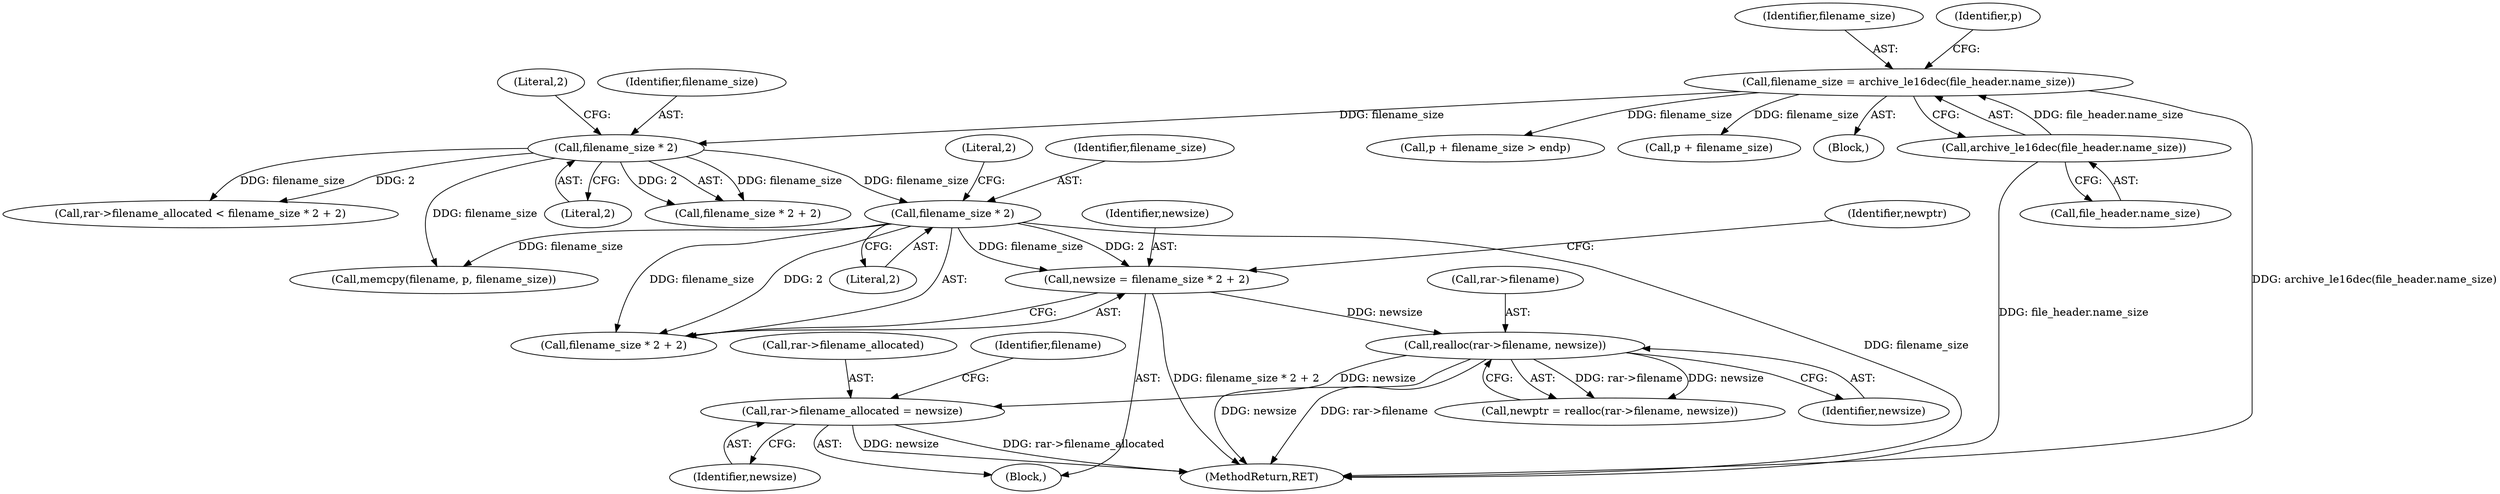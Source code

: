 digraph "0_libarchive_5562545b5562f6d12a4ef991fae158bf4ccf92b6@API" {
"1000690" [label="(Call,rar->filename_allocated = newsize)"];
"1000666" [label="(Call,realloc(rar->filename, newsize))"];
"1000657" [label="(Call,newsize = filename_size * 2 + 2)"];
"1000660" [label="(Call,filename_size * 2)"];
"1000650" [label="(Call,filename_size * 2)"];
"1000622" [label="(Call,filename_size = archive_le16dec(file_header.name_size))"];
"1000624" [label="(Call,archive_le16dec(file_header.name_size))"];
"1000629" [label="(Call,p + filename_size > endp)"];
"1000649" [label="(Call,filename_size * 2 + 2)"];
"1000694" [label="(Identifier,newsize)"];
"1000660" [label="(Call,filename_size * 2)"];
"1000653" [label="(Literal,2)"];
"1000696" [label="(Identifier,filename)"];
"1000670" [label="(Identifier,newsize)"];
"1000645" [label="(Call,rar->filename_allocated < filename_size * 2 + 2)"];
"1000651" [label="(Identifier,filename_size)"];
"1000623" [label="(Identifier,filename_size)"];
"1000663" [label="(Literal,2)"];
"1000625" [label="(Call,file_header.name_size)"];
"1000622" [label="(Call,filename_size = archive_le16dec(file_header.name_size))"];
"1000630" [label="(Call,p + filename_size)"];
"1000659" [label="(Call,filename_size * 2 + 2)"];
"1000690" [label="(Call,rar->filename_allocated = newsize)"];
"1000666" [label="(Call,realloc(rar->filename, newsize))"];
"1000658" [label="(Identifier,newsize)"];
"1000652" [label="(Literal,2)"];
"1000121" [label="(Block,)"];
"1000650" [label="(Call,filename_size * 2)"];
"1000654" [label="(Block,)"];
"1000667" [label="(Call,rar->filename)"];
"1000624" [label="(Call,archive_le16dec(file_header.name_size))"];
"1001741" [label="(MethodReturn,RET)"];
"1000661" [label="(Identifier,filename_size)"];
"1000631" [label="(Identifier,p)"];
"1000691" [label="(Call,rar->filename_allocated)"];
"1000665" [label="(Identifier,newptr)"];
"1000664" [label="(Call,newptr = realloc(rar->filename, newsize))"];
"1000657" [label="(Call,newsize = filename_size * 2 + 2)"];
"1000662" [label="(Literal,2)"];
"1000700" [label="(Call,memcpy(filename, p, filename_size))"];
"1000690" -> "1000654"  [label="AST: "];
"1000690" -> "1000694"  [label="CFG: "];
"1000691" -> "1000690"  [label="AST: "];
"1000694" -> "1000690"  [label="AST: "];
"1000696" -> "1000690"  [label="CFG: "];
"1000690" -> "1001741"  [label="DDG: newsize"];
"1000690" -> "1001741"  [label="DDG: rar->filename_allocated"];
"1000666" -> "1000690"  [label="DDG: newsize"];
"1000666" -> "1000664"  [label="AST: "];
"1000666" -> "1000670"  [label="CFG: "];
"1000667" -> "1000666"  [label="AST: "];
"1000670" -> "1000666"  [label="AST: "];
"1000664" -> "1000666"  [label="CFG: "];
"1000666" -> "1001741"  [label="DDG: newsize"];
"1000666" -> "1001741"  [label="DDG: rar->filename"];
"1000666" -> "1000664"  [label="DDG: rar->filename"];
"1000666" -> "1000664"  [label="DDG: newsize"];
"1000657" -> "1000666"  [label="DDG: newsize"];
"1000657" -> "1000654"  [label="AST: "];
"1000657" -> "1000659"  [label="CFG: "];
"1000658" -> "1000657"  [label="AST: "];
"1000659" -> "1000657"  [label="AST: "];
"1000665" -> "1000657"  [label="CFG: "];
"1000657" -> "1001741"  [label="DDG: filename_size * 2 + 2"];
"1000660" -> "1000657"  [label="DDG: filename_size"];
"1000660" -> "1000657"  [label="DDG: 2"];
"1000660" -> "1000659"  [label="AST: "];
"1000660" -> "1000662"  [label="CFG: "];
"1000661" -> "1000660"  [label="AST: "];
"1000662" -> "1000660"  [label="AST: "];
"1000663" -> "1000660"  [label="CFG: "];
"1000660" -> "1001741"  [label="DDG: filename_size"];
"1000660" -> "1000659"  [label="DDG: filename_size"];
"1000660" -> "1000659"  [label="DDG: 2"];
"1000650" -> "1000660"  [label="DDG: filename_size"];
"1000660" -> "1000700"  [label="DDG: filename_size"];
"1000650" -> "1000649"  [label="AST: "];
"1000650" -> "1000652"  [label="CFG: "];
"1000651" -> "1000650"  [label="AST: "];
"1000652" -> "1000650"  [label="AST: "];
"1000653" -> "1000650"  [label="CFG: "];
"1000650" -> "1000645"  [label="DDG: filename_size"];
"1000650" -> "1000645"  [label="DDG: 2"];
"1000650" -> "1000649"  [label="DDG: filename_size"];
"1000650" -> "1000649"  [label="DDG: 2"];
"1000622" -> "1000650"  [label="DDG: filename_size"];
"1000650" -> "1000700"  [label="DDG: filename_size"];
"1000622" -> "1000121"  [label="AST: "];
"1000622" -> "1000624"  [label="CFG: "];
"1000623" -> "1000622"  [label="AST: "];
"1000624" -> "1000622"  [label="AST: "];
"1000631" -> "1000622"  [label="CFG: "];
"1000622" -> "1001741"  [label="DDG: archive_le16dec(file_header.name_size)"];
"1000624" -> "1000622"  [label="DDG: file_header.name_size"];
"1000622" -> "1000629"  [label="DDG: filename_size"];
"1000622" -> "1000630"  [label="DDG: filename_size"];
"1000624" -> "1000625"  [label="CFG: "];
"1000625" -> "1000624"  [label="AST: "];
"1000624" -> "1001741"  [label="DDG: file_header.name_size"];
}
